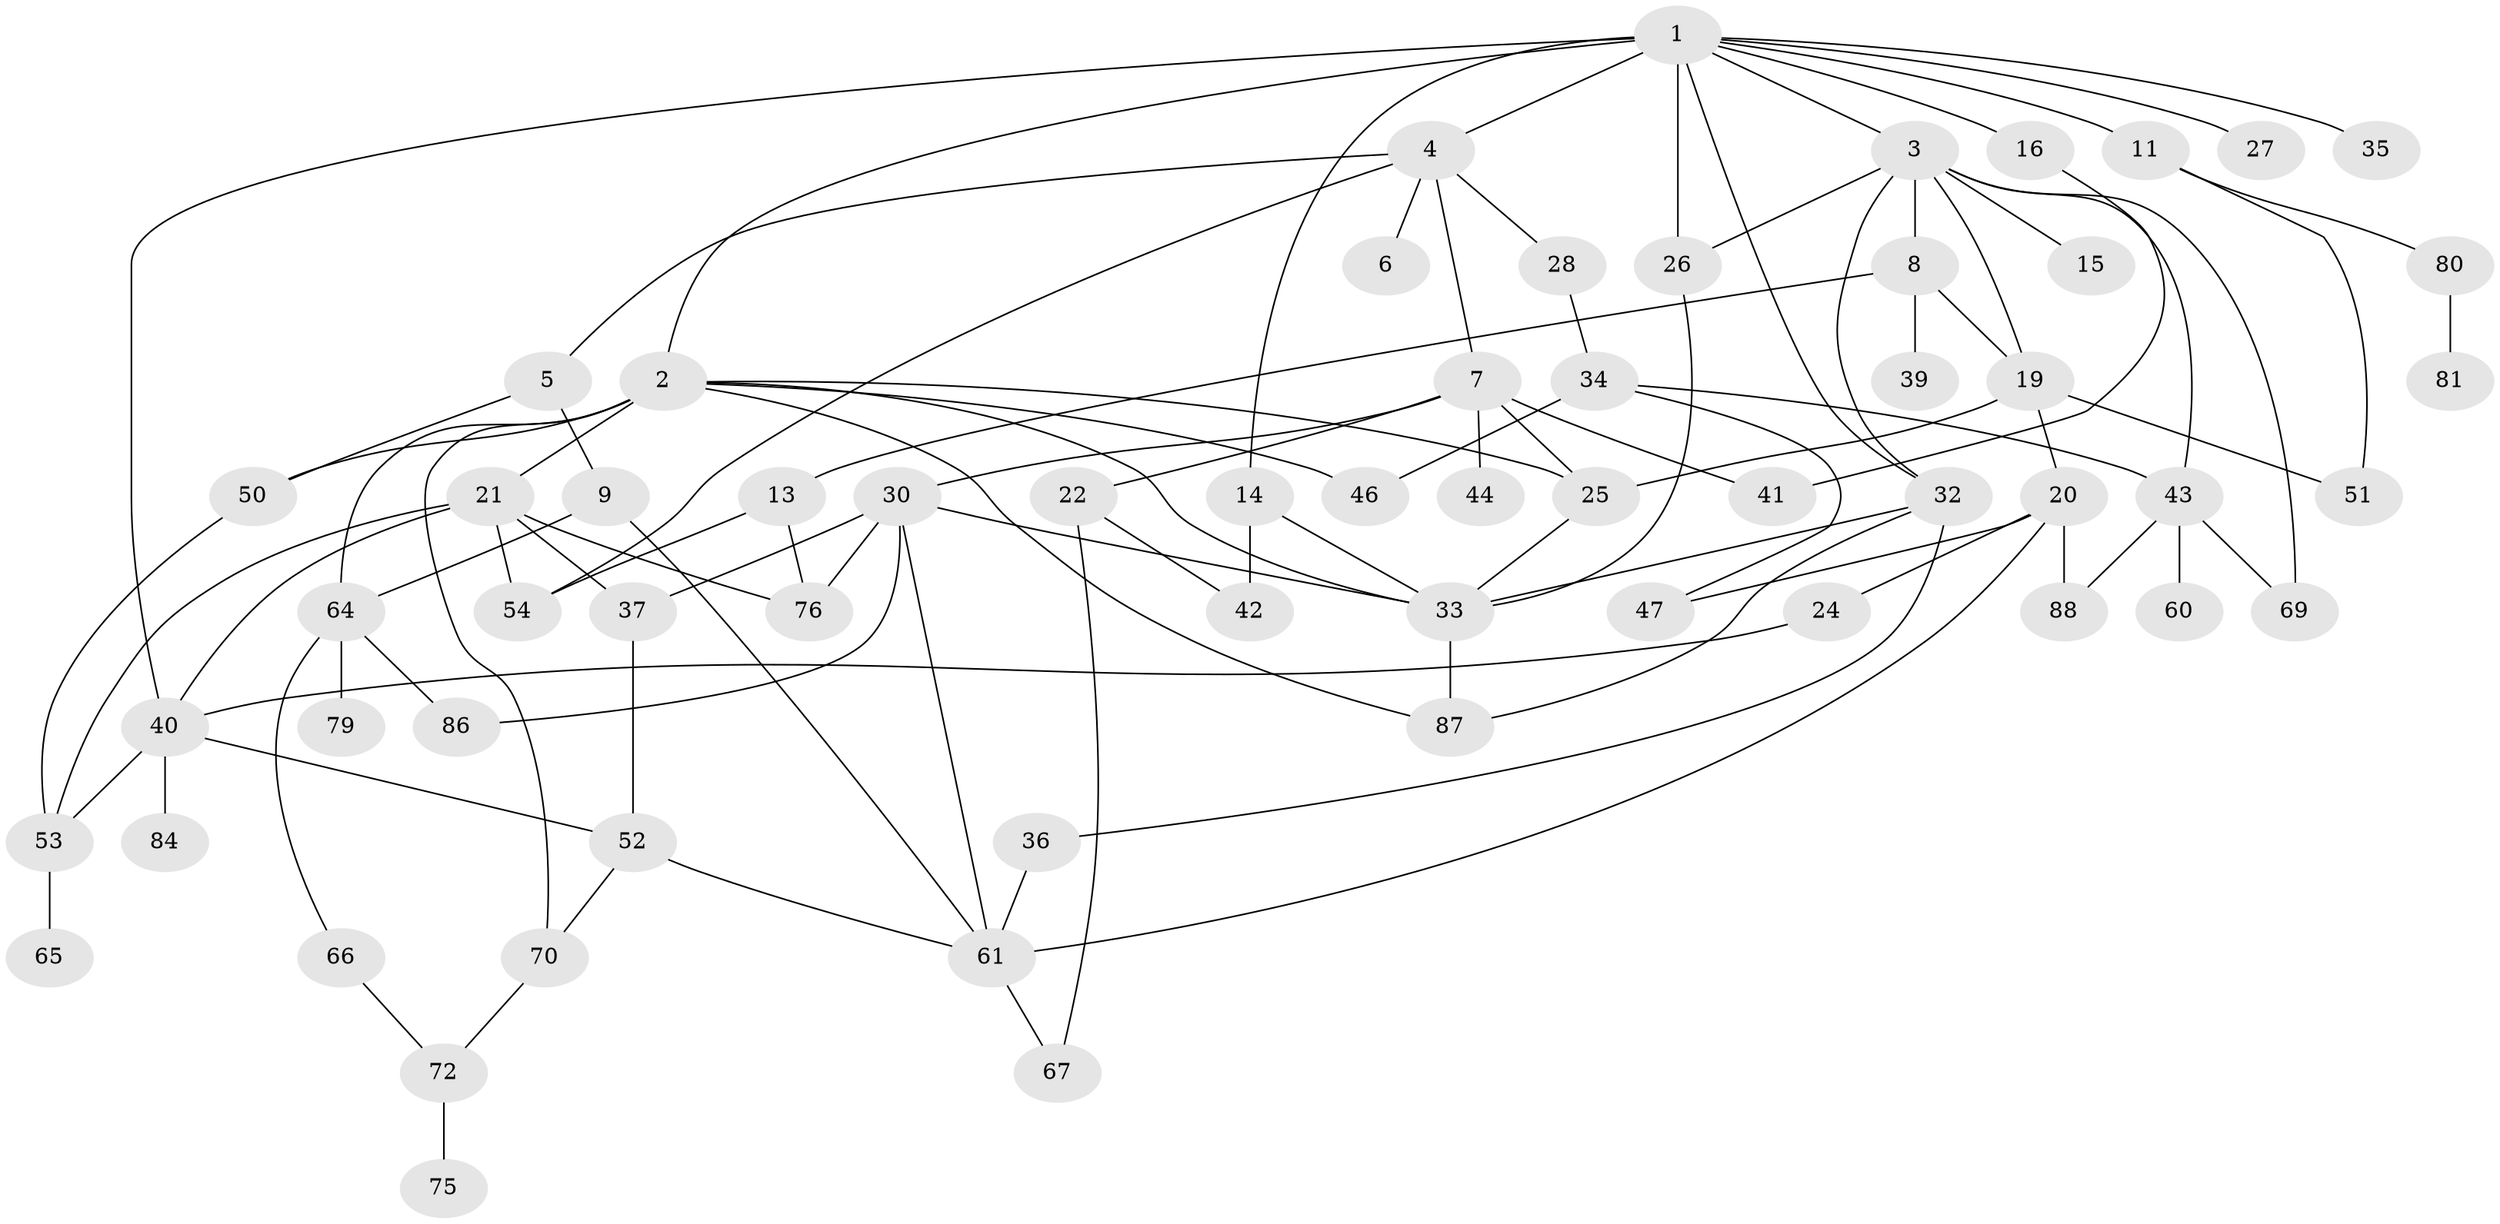 // original degree distribution, {9: 0.01098901098901099, 5: 0.08791208791208792, 8: 0.01098901098901099, 3: 0.27472527472527475, 1: 0.14285714285714285, 6: 0.054945054945054944, 4: 0.054945054945054944, 7: 0.01098901098901099, 2: 0.3516483516483517}
// Generated by graph-tools (version 1.1) at 2025/41/03/06/25 10:41:27]
// undirected, 61 vertices, 100 edges
graph export_dot {
graph [start="1"]
  node [color=gray90,style=filled];
  1 [super="+10"];
  2 [super="+12"];
  3 [super="+31"];
  4 [super="+18"];
  5;
  6;
  7 [super="+17"];
  8 [super="+49"];
  9 [super="+23"];
  11 [super="+29"];
  13 [super="+90"];
  14 [super="+56"];
  15;
  16;
  19 [super="+78"];
  20 [super="+62"];
  21 [super="+45"];
  22 [super="+63"];
  24;
  25 [super="+58"];
  26 [super="+74"];
  27;
  28;
  30;
  32 [super="+38"];
  33 [super="+82"];
  34;
  35;
  36;
  37 [super="+57"];
  39;
  40 [super="+85"];
  41 [super="+59"];
  42 [super="+48"];
  43 [super="+55"];
  44;
  46;
  47;
  50 [super="+73"];
  51;
  52 [super="+89"];
  53 [super="+71"];
  54;
  60;
  61 [super="+77"];
  64 [super="+68"];
  65;
  66;
  67;
  69;
  70 [super="+83"];
  72 [super="+91"];
  75;
  76;
  79;
  80;
  81;
  84;
  86;
  87;
  88;
  1 -- 2 [weight=2];
  1 -- 3;
  1 -- 4;
  1 -- 11;
  1 -- 16;
  1 -- 32;
  1 -- 40 [weight=2];
  1 -- 35;
  1 -- 27;
  1 -- 14;
  1 -- 26;
  2 -- 50;
  2 -- 70;
  2 -- 64;
  2 -- 33;
  2 -- 21;
  2 -- 87;
  2 -- 46;
  2 -- 25;
  3 -- 8;
  3 -- 15;
  3 -- 19;
  3 -- 26;
  3 -- 43;
  3 -- 32;
  3 -- 69;
  4 -- 5;
  4 -- 6;
  4 -- 7;
  4 -- 28;
  4 -- 54;
  5 -- 9;
  5 -- 50;
  7 -- 22;
  7 -- 25;
  7 -- 30;
  7 -- 41;
  7 -- 44;
  8 -- 13;
  8 -- 39;
  8 -- 19;
  9 -- 64;
  9 -- 61;
  11 -- 51;
  11 -- 80;
  13 -- 76;
  13 -- 54;
  14 -- 42 [weight=2];
  14 -- 33;
  16 -- 41;
  19 -- 20;
  19 -- 51;
  19 -- 25;
  20 -- 24;
  20 -- 88;
  20 -- 47;
  20 -- 61;
  21 -- 54;
  21 -- 76;
  21 -- 40;
  21 -- 53;
  21 -- 37;
  22 -- 42;
  22 -- 67;
  24 -- 40;
  25 -- 33;
  26 -- 33;
  28 -- 34;
  30 -- 37;
  30 -- 76;
  30 -- 61;
  30 -- 86;
  30 -- 33;
  32 -- 36;
  32 -- 87;
  32 -- 33;
  33 -- 87;
  34 -- 47;
  34 -- 46;
  34 -- 43;
  36 -- 61;
  37 -- 52;
  40 -- 84;
  40 -- 53;
  40 -- 52;
  43 -- 69;
  43 -- 88;
  43 -- 60;
  50 -- 53;
  52 -- 70;
  52 -- 61;
  53 -- 65;
  61 -- 67;
  64 -- 66;
  64 -- 79;
  64 -- 86;
  66 -- 72;
  70 -- 72;
  72 -- 75;
  80 -- 81;
}

